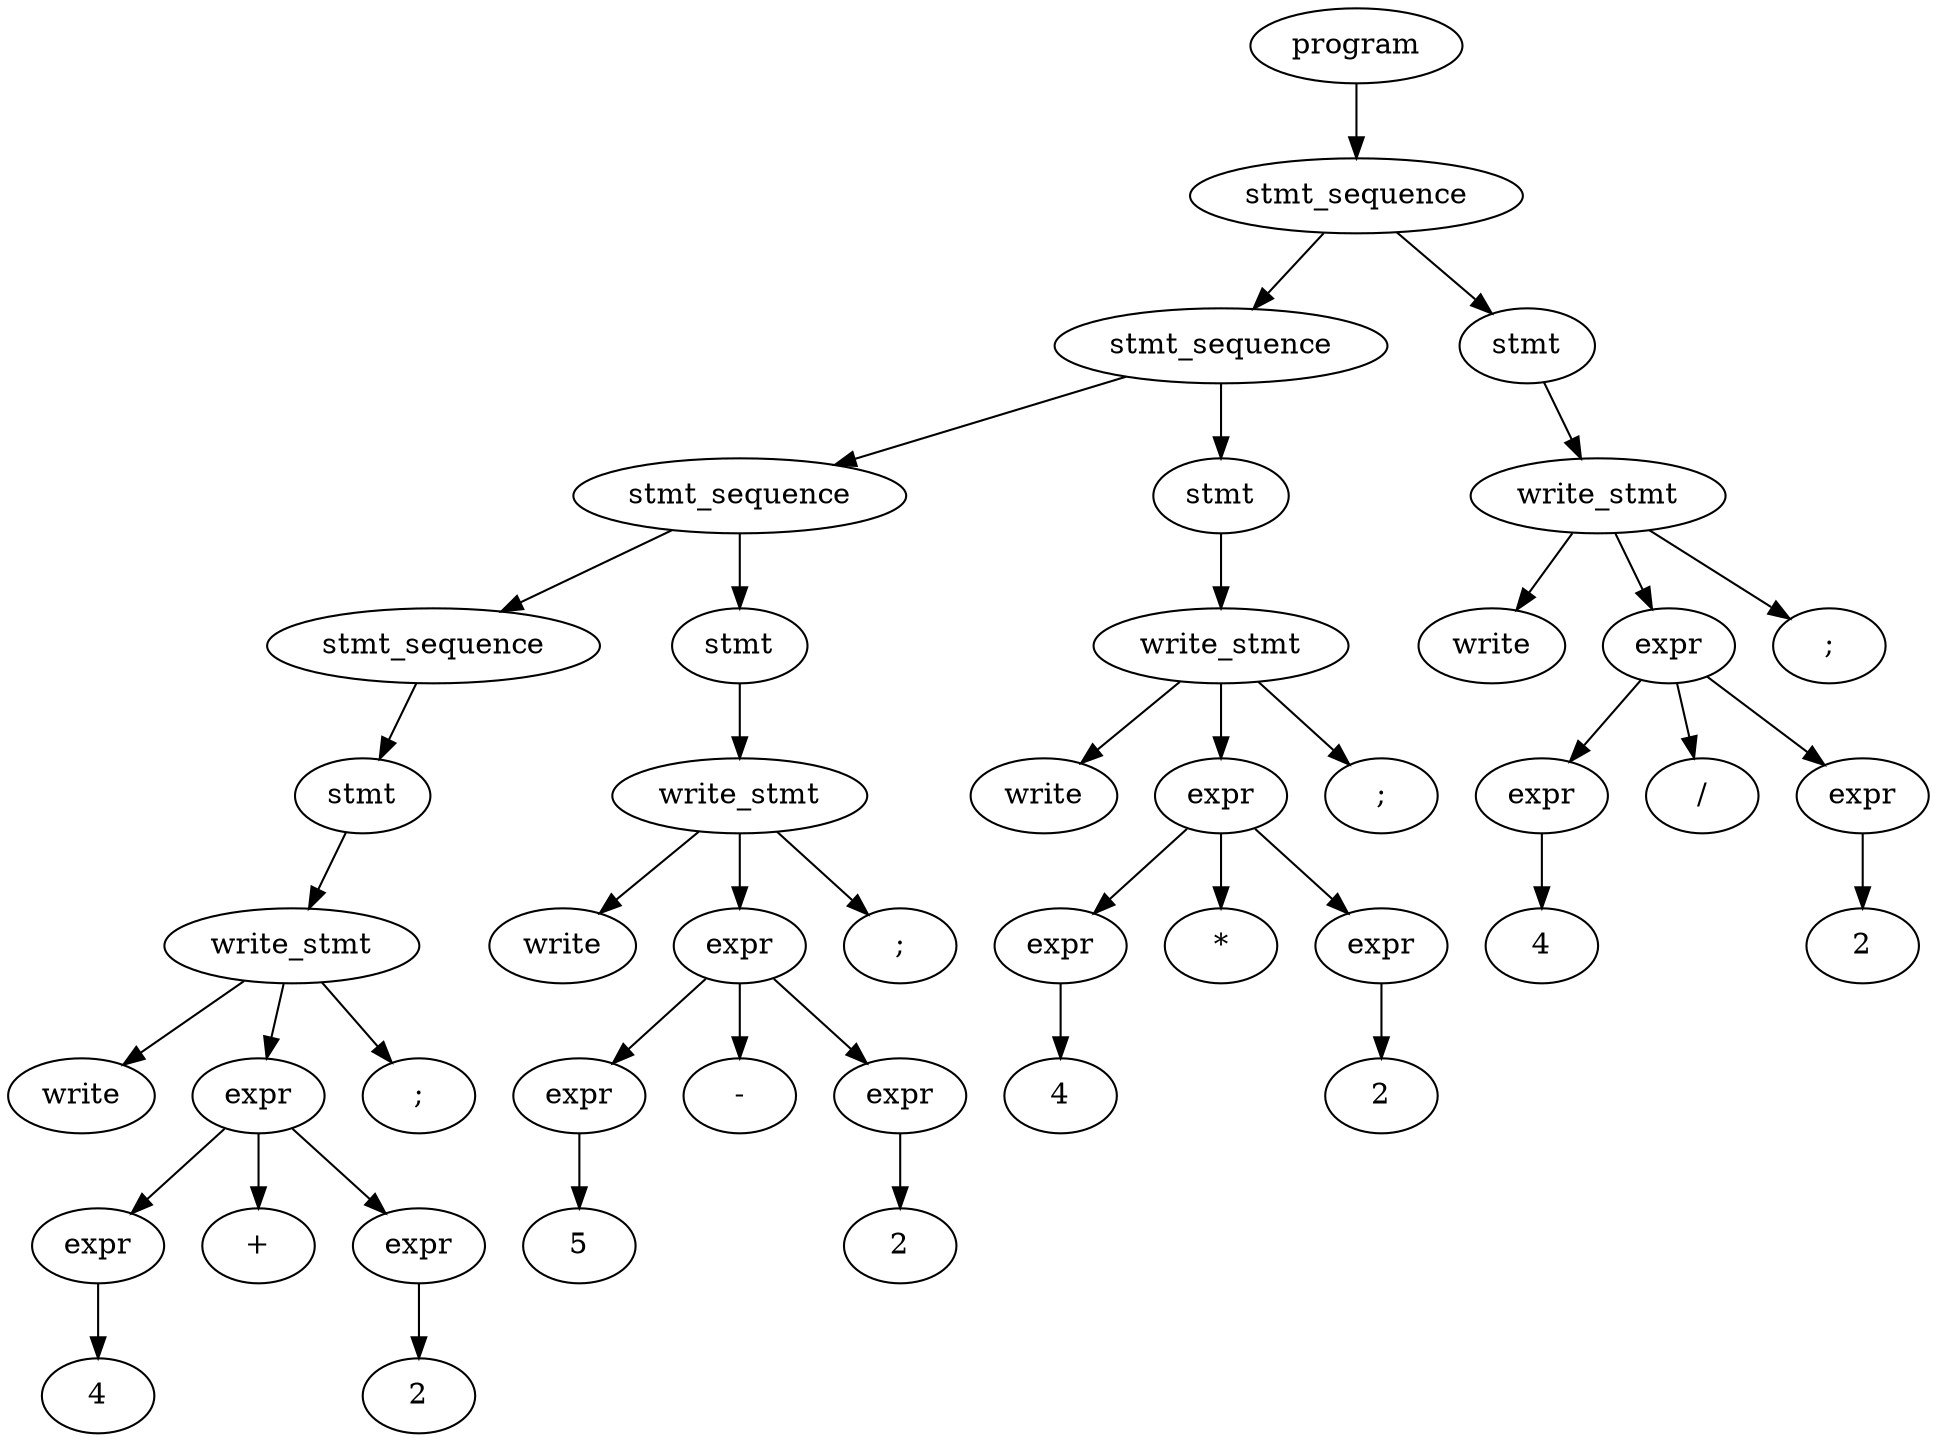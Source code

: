 digraph {
graph [ordering="out"];
node0[label="program"];
node1[label="stmt_sequence"];
node2[label="stmt_sequence"];
node3[label="stmt_sequence"];
node4[label="stmt_sequence"];
node5[label="stmt"];
node6[label="write_stmt"];
node7[label="write"];
node6 -> node7;
node8[label="expr"];
node9[label="expr"];
node10[label="4"];
node9 -> node10;
node8 -> node9;
node11[label="+"];
node8 -> node11;
node12[label="expr"];
node13[label="2"];
node12 -> node13;
node8 -> node12;
node6 -> node8;
node14[label=";"];
node6 -> node14;
node5 -> node6;
node4 -> node5;
node3 -> node4;
node15[label="stmt"];
node16[label="write_stmt"];
node17[label="write"];
node16 -> node17;
node18[label="expr"];
node19[label="expr"];
node20[label="5"];
node19 -> node20;
node18 -> node19;
node21[label="-"];
node18 -> node21;
node22[label="expr"];
node23[label="2"];
node22 -> node23;
node18 -> node22;
node16 -> node18;
node24[label=";"];
node16 -> node24;
node15 -> node16;
node3 -> node15;
node2 -> node3;
node25[label="stmt"];
node26[label="write_stmt"];
node27[label="write"];
node26 -> node27;
node28[label="expr"];
node29[label="expr"];
node30[label="4"];
node29 -> node30;
node28 -> node29;
node31[label="*"];
node28 -> node31;
node32[label="expr"];
node33[label="2"];
node32 -> node33;
node28 -> node32;
node26 -> node28;
node34[label=";"];
node26 -> node34;
node25 -> node26;
node2 -> node25;
node1 -> node2;
node35[label="stmt"];
node36[label="write_stmt"];
node37[label="write"];
node36 -> node37;
node38[label="expr"];
node39[label="expr"];
node40[label="4"];
node39 -> node40;
node38 -> node39;
node41[label="/"];
node38 -> node41;
node42[label="expr"];
node43[label="2"];
node42 -> node43;
node38 -> node42;
node36 -> node38;
node44[label=";"];
node36 -> node44;
node35 -> node36;
node1 -> node35;
node0 -> node1;
}
